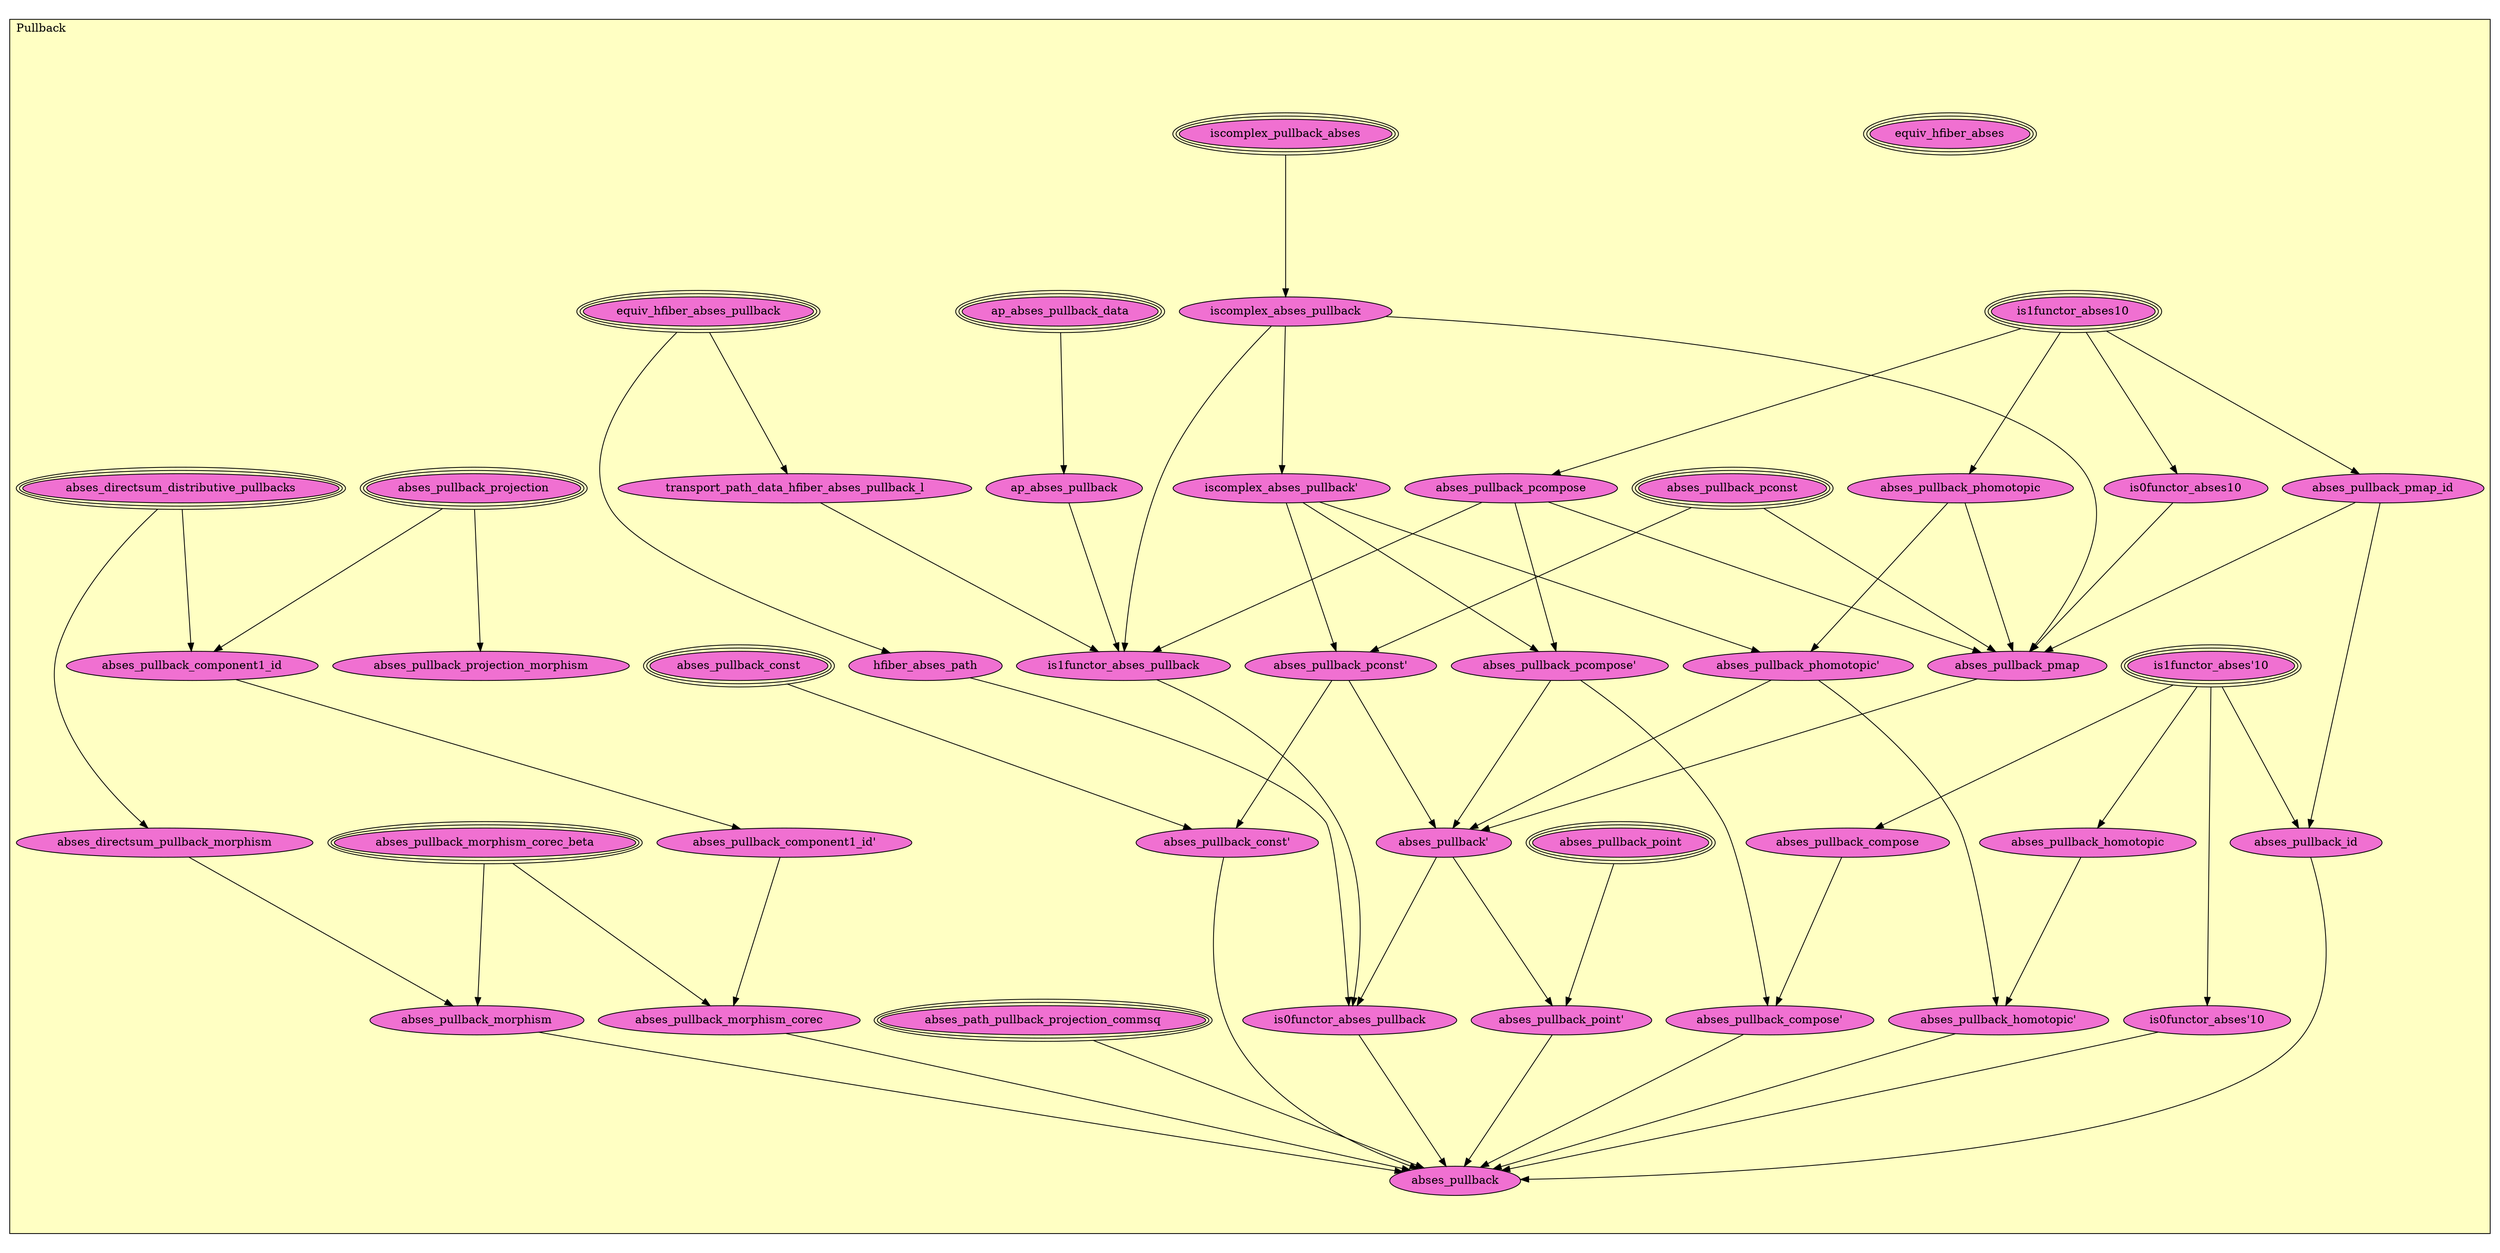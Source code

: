 digraph HoTT_Algebra_AbSES_Pullback {
  graph [ratio=0.5]
  node [style=filled]
Pullback_is1functor_abses10 [label="is1functor_abses10", URL=<Pullback.html#is1functor_abses10>, peripheries=3, fillcolor="#F070D1"] ;
Pullback_is0functor_abses10 [label="is0functor_abses10", URL=<Pullback.html#is0functor_abses10>, fillcolor="#F070D1"] ;
Pullback_is1functor_abses_10 [label="is1functor_abses'10", URL=<Pullback.html#is1functor_abses'10>, peripheries=3, fillcolor="#F070D1"] ;
Pullback_is0functor_abses_10 [label="is0functor_abses'10", URL=<Pullback.html#is0functor_abses'10>, fillcolor="#F070D1"] ;
Pullback_equiv_hfiber_abses_pullback [label="equiv_hfiber_abses_pullback", URL=<Pullback.html#equiv_hfiber_abses_pullback>, peripheries=3, fillcolor="#F070D1"] ;
Pullback_transport_path_data_hfiber_abses_pullback_l [label="transport_path_data_hfiber_abses_pullback_l", URL=<Pullback.html#transport_path_data_hfiber_abses_pullback_l>, fillcolor="#F070D1"] ;
Pullback_hfiber_abses_path [label="hfiber_abses_path", URL=<Pullback.html#hfiber_abses_path>, fillcolor="#F070D1"] ;
Pullback_equiv_hfiber_abses [label="equiv_hfiber_abses", URL=<Pullback.html#equiv_hfiber_abses>, peripheries=3, fillcolor="#F070D1"] ;
Pullback_iscomplex_pullback_abses [label="iscomplex_pullback_abses", URL=<Pullback.html#iscomplex_pullback_abses>, peripheries=3, fillcolor="#F070D1"] ;
Pullback_iscomplex_abses_pullback [label="iscomplex_abses_pullback", URL=<Pullback.html#iscomplex_abses_pullback>, fillcolor="#F070D1"] ;
Pullback_iscomplex_abses_pullback_ [label="iscomplex_abses_pullback'", URL=<Pullback.html#iscomplex_abses_pullback'>, fillcolor="#F070D1"] ;
Pullback_abses_pullback_phomotopic [label="abses_pullback_phomotopic", URL=<Pullback.html#abses_pullback_phomotopic>, fillcolor="#F070D1"] ;
Pullback_abses_pullback_phomotopic_ [label="abses_pullback_phomotopic'", URL=<Pullback.html#abses_pullback_phomotopic'>, fillcolor="#F070D1"] ;
Pullback_abses_pullback_homotopic [label="abses_pullback_homotopic", URL=<Pullback.html#abses_pullback_homotopic>, fillcolor="#F070D1"] ;
Pullback_abses_pullback_homotopic_ [label="abses_pullback_homotopic'", URL=<Pullback.html#abses_pullback_homotopic'>, fillcolor="#F070D1"] ;
Pullback_abses_pullback_projection [label="abses_pullback_projection", URL=<Pullback.html#abses_pullback_projection>, peripheries=3, fillcolor="#F070D1"] ;
Pullback_abses_pullback_projection_morphism [label="abses_pullback_projection_morphism", URL=<Pullback.html#abses_pullback_projection_morphism>, fillcolor="#F070D1"] ;
Pullback_abses_pullback_pconst [label="abses_pullback_pconst", URL=<Pullback.html#abses_pullback_pconst>, peripheries=3, fillcolor="#F070D1"] ;
Pullback_abses_pullback_pconst_ [label="abses_pullback_pconst'", URL=<Pullback.html#abses_pullback_pconst'>, fillcolor="#F070D1"] ;
Pullback_abses_pullback_const [label="abses_pullback_const", URL=<Pullback.html#abses_pullback_const>, peripheries=3, fillcolor="#F070D1"] ;
Pullback_abses_pullback_const_ [label="abses_pullback_const'", URL=<Pullback.html#abses_pullback_const'>, fillcolor="#F070D1"] ;
Pullback_abses_pullback_pcompose [label="abses_pullback_pcompose", URL=<Pullback.html#abses_pullback_pcompose>, fillcolor="#F070D1"] ;
Pullback_abses_pullback_pcompose_ [label="abses_pullback_pcompose'", URL=<Pullback.html#abses_pullback_pcompose'>, fillcolor="#F070D1"] ;
Pullback_abses_pullback_compose [label="abses_pullback_compose", URL=<Pullback.html#abses_pullback_compose>, fillcolor="#F070D1"] ;
Pullback_abses_pullback_compose_ [label="abses_pullback_compose'", URL=<Pullback.html#abses_pullback_compose'>, fillcolor="#F070D1"] ;
Pullback_abses_pullback_pmap_id [label="abses_pullback_pmap_id", URL=<Pullback.html#abses_pullback_pmap_id>, fillcolor="#F070D1"] ;
Pullback_abses_pullback_id [label="abses_pullback_id", URL=<Pullback.html#abses_pullback_id>, fillcolor="#F070D1"] ;
Pullback_abses_pullback_pmap [label="abses_pullback_pmap", URL=<Pullback.html#abses_pullback_pmap>, fillcolor="#F070D1"] ;
Pullback_abses_pullback_ [label="abses_pullback'", URL=<Pullback.html#abses_pullback'>, fillcolor="#F070D1"] ;
Pullback_abses_pullback_point [label="abses_pullback_point", URL=<Pullback.html#abses_pullback_point>, peripheries=3, fillcolor="#F070D1"] ;
Pullback_abses_pullback_point_ [label="abses_pullback_point'", URL=<Pullback.html#abses_pullback_point'>, fillcolor="#F070D1"] ;
Pullback_ap_abses_pullback_data [label="ap_abses_pullback_data", URL=<Pullback.html#ap_abses_pullback_data>, peripheries=3, fillcolor="#F070D1"] ;
Pullback_ap_abses_pullback [label="ap_abses_pullback", URL=<Pullback.html#ap_abses_pullback>, fillcolor="#F070D1"] ;
Pullback_is1functor_abses_pullback [label="is1functor_abses_pullback", URL=<Pullback.html#is1functor_abses_pullback>, fillcolor="#F070D1"] ;
Pullback_is0functor_abses_pullback [label="is0functor_abses_pullback", URL=<Pullback.html#is0functor_abses_pullback>, fillcolor="#F070D1"] ;
Pullback_abses_path_pullback_projection_commsq [label="abses_path_pullback_projection_commsq", URL=<Pullback.html#abses_path_pullback_projection_commsq>, peripheries=3, fillcolor="#F070D1"] ;
Pullback_abses_directsum_distributive_pullbacks [label="abses_directsum_distributive_pullbacks", URL=<Pullback.html#abses_directsum_distributive_pullbacks>, peripheries=3, fillcolor="#F070D1"] ;
Pullback_abses_directsum_pullback_morphism [label="abses_directsum_pullback_morphism", URL=<Pullback.html#abses_directsum_pullback_morphism>, fillcolor="#F070D1"] ;
Pullback_abses_pullback_component1_id [label="abses_pullback_component1_id", URL=<Pullback.html#abses_pullback_component1_id>, fillcolor="#F070D1"] ;
Pullback_abses_pullback_component1_id_ [label="abses_pullback_component1_id'", URL=<Pullback.html#abses_pullback_component1_id'>, fillcolor="#F070D1"] ;
Pullback_abses_pullback_morphism_corec_beta [label="abses_pullback_morphism_corec_beta", URL=<Pullback.html#abses_pullback_morphism_corec_beta>, peripheries=3, fillcolor="#F070D1"] ;
Pullback_abses_pullback_morphism_corec [label="abses_pullback_morphism_corec", URL=<Pullback.html#abses_pullback_morphism_corec>, fillcolor="#F070D1"] ;
Pullback_abses_pullback_morphism [label="abses_pullback_morphism", URL=<Pullback.html#abses_pullback_morphism>, fillcolor="#F070D1"] ;
Pullback_abses_pullback [label="abses_pullback", URL=<Pullback.html#abses_pullback>, fillcolor="#F070D1"] ;
  Pullback_is1functor_abses10 -> Pullback_is0functor_abses10 [] ;
  Pullback_is1functor_abses10 -> Pullback_abses_pullback_phomotopic [] ;
  Pullback_is1functor_abses10 -> Pullback_abses_pullback_pcompose [] ;
  Pullback_is1functor_abses10 -> Pullback_abses_pullback_pmap_id [] ;
  Pullback_is0functor_abses10 -> Pullback_abses_pullback_pmap [] ;
  Pullback_is1functor_abses_10 -> Pullback_is0functor_abses_10 [] ;
  Pullback_is1functor_abses_10 -> Pullback_abses_pullback_homotopic [] ;
  Pullback_is1functor_abses_10 -> Pullback_abses_pullback_compose [] ;
  Pullback_is1functor_abses_10 -> Pullback_abses_pullback_id [] ;
  Pullback_is0functor_abses_10 -> Pullback_abses_pullback [] ;
  Pullback_equiv_hfiber_abses_pullback -> Pullback_transport_path_data_hfiber_abses_pullback_l [] ;
  Pullback_equiv_hfiber_abses_pullback -> Pullback_hfiber_abses_path [] ;
  Pullback_transport_path_data_hfiber_abses_pullback_l -> Pullback_is1functor_abses_pullback [] ;
  Pullback_hfiber_abses_path -> Pullback_is0functor_abses_pullback [] ;
  Pullback_iscomplex_pullback_abses -> Pullback_iscomplex_abses_pullback [] ;
  Pullback_iscomplex_abses_pullback -> Pullback_iscomplex_abses_pullback_ [] ;
  Pullback_iscomplex_abses_pullback -> Pullback_abses_pullback_pmap [] ;
  Pullback_iscomplex_abses_pullback -> Pullback_is1functor_abses_pullback [] ;
  Pullback_iscomplex_abses_pullback_ -> Pullback_abses_pullback_phomotopic_ [] ;
  Pullback_iscomplex_abses_pullback_ -> Pullback_abses_pullback_pconst_ [] ;
  Pullback_iscomplex_abses_pullback_ -> Pullback_abses_pullback_pcompose_ [] ;
  Pullback_abses_pullback_phomotopic -> Pullback_abses_pullback_phomotopic_ [] ;
  Pullback_abses_pullback_phomotopic -> Pullback_abses_pullback_pmap [] ;
  Pullback_abses_pullback_phomotopic_ -> Pullback_abses_pullback_homotopic_ [] ;
  Pullback_abses_pullback_phomotopic_ -> Pullback_abses_pullback_ [] ;
  Pullback_abses_pullback_homotopic -> Pullback_abses_pullback_homotopic_ [] ;
  Pullback_abses_pullback_homotopic_ -> Pullback_abses_pullback [] ;
  Pullback_abses_pullback_projection -> Pullback_abses_pullback_projection_morphism [] ;
  Pullback_abses_pullback_projection -> Pullback_abses_pullback_component1_id [] ;
  Pullback_abses_pullback_pconst -> Pullback_abses_pullback_pconst_ [] ;
  Pullback_abses_pullback_pconst -> Pullback_abses_pullback_pmap [] ;
  Pullback_abses_pullback_pconst_ -> Pullback_abses_pullback_const_ [] ;
  Pullback_abses_pullback_pconst_ -> Pullback_abses_pullback_ [] ;
  Pullback_abses_pullback_const -> Pullback_abses_pullback_const_ [] ;
  Pullback_abses_pullback_const_ -> Pullback_abses_pullback [] ;
  Pullback_abses_pullback_pcompose -> Pullback_abses_pullback_pcompose_ [] ;
  Pullback_abses_pullback_pcompose -> Pullback_abses_pullback_pmap [] ;
  Pullback_abses_pullback_pcompose -> Pullback_is1functor_abses_pullback [] ;
  Pullback_abses_pullback_pcompose_ -> Pullback_abses_pullback_compose_ [] ;
  Pullback_abses_pullback_pcompose_ -> Pullback_abses_pullback_ [] ;
  Pullback_abses_pullback_compose -> Pullback_abses_pullback_compose_ [] ;
  Pullback_abses_pullback_compose_ -> Pullback_abses_pullback [] ;
  Pullback_abses_pullback_pmap_id -> Pullback_abses_pullback_id [] ;
  Pullback_abses_pullback_pmap_id -> Pullback_abses_pullback_pmap [] ;
  Pullback_abses_pullback_id -> Pullback_abses_pullback [] ;
  Pullback_abses_pullback_pmap -> Pullback_abses_pullback_ [] ;
  Pullback_abses_pullback_ -> Pullback_abses_pullback_point_ [] ;
  Pullback_abses_pullback_ -> Pullback_is0functor_abses_pullback [] ;
  Pullback_abses_pullback_point -> Pullback_abses_pullback_point_ [] ;
  Pullback_abses_pullback_point_ -> Pullback_abses_pullback [] ;
  Pullback_ap_abses_pullback_data -> Pullback_ap_abses_pullback [] ;
  Pullback_ap_abses_pullback -> Pullback_is1functor_abses_pullback [] ;
  Pullback_is1functor_abses_pullback -> Pullback_is0functor_abses_pullback [] ;
  Pullback_is0functor_abses_pullback -> Pullback_abses_pullback [] ;
  Pullback_abses_path_pullback_projection_commsq -> Pullback_abses_pullback [] ;
  Pullback_abses_directsum_distributive_pullbacks -> Pullback_abses_directsum_pullback_morphism [] ;
  Pullback_abses_directsum_distributive_pullbacks -> Pullback_abses_pullback_component1_id [] ;
  Pullback_abses_directsum_pullback_morphism -> Pullback_abses_pullback_morphism [] ;
  Pullback_abses_pullback_component1_id -> Pullback_abses_pullback_component1_id_ [] ;
  Pullback_abses_pullback_component1_id_ -> Pullback_abses_pullback_morphism_corec [] ;
  Pullback_abses_pullback_morphism_corec_beta -> Pullback_abses_pullback_morphism_corec [] ;
  Pullback_abses_pullback_morphism_corec_beta -> Pullback_abses_pullback_morphism [] ;
  Pullback_abses_pullback_morphism_corec -> Pullback_abses_pullback [] ;
  Pullback_abses_pullback_morphism -> Pullback_abses_pullback [] ;
subgraph cluster_Pullback { label="Pullback"; fillcolor="#FFFFC3"; labeljust=l; style=filled 
Pullback_abses_pullback; Pullback_abses_pullback_morphism; Pullback_abses_pullback_morphism_corec; Pullback_abses_pullback_morphism_corec_beta; Pullback_abses_pullback_component1_id_; Pullback_abses_pullback_component1_id; Pullback_abses_directsum_pullback_morphism; Pullback_abses_directsum_distributive_pullbacks; Pullback_abses_path_pullback_projection_commsq; Pullback_is0functor_abses_pullback; Pullback_is1functor_abses_pullback; Pullback_ap_abses_pullback; Pullback_ap_abses_pullback_data; Pullback_abses_pullback_point_; Pullback_abses_pullback_point; Pullback_abses_pullback_; Pullback_abses_pullback_pmap; Pullback_abses_pullback_id; Pullback_abses_pullback_pmap_id; Pullback_abses_pullback_compose_; Pullback_abses_pullback_compose; Pullback_abses_pullback_pcompose_; Pullback_abses_pullback_pcompose; Pullback_abses_pullback_const_; Pullback_abses_pullback_const; Pullback_abses_pullback_pconst_; Pullback_abses_pullback_pconst; Pullback_abses_pullback_projection_morphism; Pullback_abses_pullback_projection; Pullback_abses_pullback_homotopic_; Pullback_abses_pullback_homotopic; Pullback_abses_pullback_phomotopic_; Pullback_abses_pullback_phomotopic; Pullback_iscomplex_abses_pullback_; Pullback_iscomplex_abses_pullback; Pullback_iscomplex_pullback_abses; Pullback_equiv_hfiber_abses; Pullback_hfiber_abses_path; Pullback_transport_path_data_hfiber_abses_pullback_l; Pullback_equiv_hfiber_abses_pullback; Pullback_is0functor_abses_10; Pullback_is1functor_abses_10; Pullback_is0functor_abses10; Pullback_is1functor_abses10; };
} /* END */
